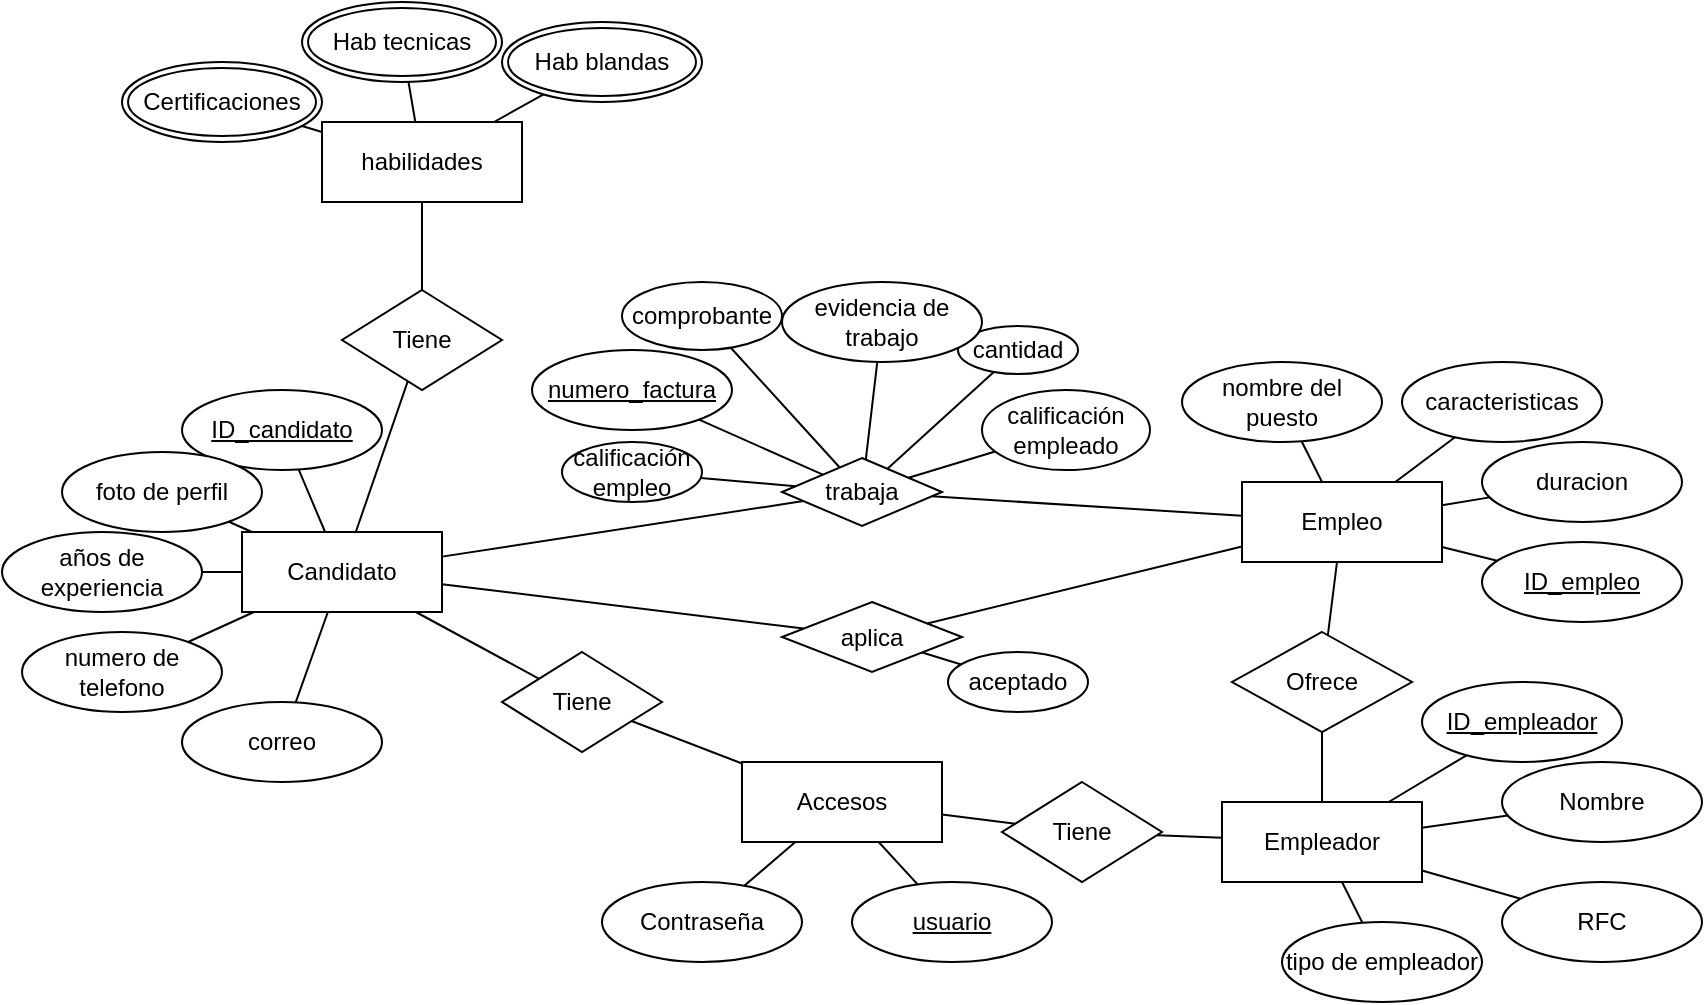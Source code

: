 <mxfile version="21.1.2" type="github">
  <diagram name="Página-1" id="vT6C2PI068epoJccIRs5">
    <mxGraphModel dx="1763" dy="749" grid="1" gridSize="10" guides="1" tooltips="1" connect="1" arrows="1" fold="1" page="1" pageScale="1" pageWidth="1169" pageHeight="827" math="0" shadow="0">
      <root>
        <mxCell id="0" />
        <mxCell id="1" parent="0" />
        <mxCell id="R1lPGfA7pthubSJhBOLm-3" value="Candidato" style="whiteSpace=wrap;html=1;align=center;" parent="1" vertex="1">
          <mxGeometry x="-980" y="485" width="100" height="40" as="geometry" />
        </mxCell>
        <mxCell id="R1lPGfA7pthubSJhBOLm-4" value="Empleo" style="whiteSpace=wrap;html=1;align=center;" parent="1" vertex="1">
          <mxGeometry x="-480" y="460" width="100" height="40" as="geometry" />
        </mxCell>
        <mxCell id="R1lPGfA7pthubSJhBOLm-6" value="Empleador" style="whiteSpace=wrap;html=1;align=center;" parent="1" vertex="1">
          <mxGeometry x="-490" y="620" width="100" height="40" as="geometry" />
        </mxCell>
        <mxCell id="R1lPGfA7pthubSJhBOLm-10" value="RFC" style="ellipse;whiteSpace=wrap;html=1;align=center;" parent="1" vertex="1">
          <mxGeometry x="-350" y="660" width="100" height="40" as="geometry" />
        </mxCell>
        <mxCell id="R1lPGfA7pthubSJhBOLm-11" value="Nombre" style="ellipse;whiteSpace=wrap;html=1;align=center;" parent="1" vertex="1">
          <mxGeometry x="-350" y="600" width="100" height="40" as="geometry" />
        </mxCell>
        <mxCell id="h0BoNwNPt8mU9W3nCbxn-2" value="ID_candidato" style="ellipse;whiteSpace=wrap;html=1;align=center;fontStyle=4;" vertex="1" parent="1">
          <mxGeometry x="-1010" y="414" width="100" height="40" as="geometry" />
        </mxCell>
        <mxCell id="h0BoNwNPt8mU9W3nCbxn-3" value="ID_empleador" style="ellipse;whiteSpace=wrap;html=1;align=center;fontStyle=4;" vertex="1" parent="1">
          <mxGeometry x="-390" y="560" width="100" height="40" as="geometry" />
        </mxCell>
        <mxCell id="h0BoNwNPt8mU9W3nCbxn-4" value="ID_empleo" style="ellipse;whiteSpace=wrap;html=1;align=center;fontStyle=4;" vertex="1" parent="1">
          <mxGeometry x="-360" y="490" width="100" height="40" as="geometry" />
        </mxCell>
        <mxCell id="h0BoNwNPt8mU9W3nCbxn-5" value="caracteristicas" style="ellipse;whiteSpace=wrap;html=1;align=center;" vertex="1" parent="1">
          <mxGeometry x="-400" y="400" width="100" height="40" as="geometry" />
        </mxCell>
        <mxCell id="h0BoNwNPt8mU9W3nCbxn-7" value="cantidad" style="ellipse;whiteSpace=wrap;html=1;align=center;" vertex="1" parent="1">
          <mxGeometry x="-622" y="382" width="60" height="24" as="geometry" />
        </mxCell>
        <mxCell id="h0BoNwNPt8mU9W3nCbxn-8" value="numero_factura" style="ellipse;whiteSpace=wrap;html=1;align=center;fontStyle=4;" vertex="1" parent="1">
          <mxGeometry x="-835" y="394" width="100" height="40" as="geometry" />
        </mxCell>
        <mxCell id="h0BoNwNPt8mU9W3nCbxn-9" value="años de experiencia" style="ellipse;whiteSpace=wrap;html=1;align=center;" vertex="1" parent="1">
          <mxGeometry x="-1100" y="485" width="100" height="40" as="geometry" />
        </mxCell>
        <mxCell id="h0BoNwNPt8mU9W3nCbxn-10" value="numero de telefono" style="ellipse;whiteSpace=wrap;html=1;align=center;" vertex="1" parent="1">
          <mxGeometry x="-1090" y="535" width="100" height="40" as="geometry" />
        </mxCell>
        <mxCell id="h0BoNwNPt8mU9W3nCbxn-11" value="correo" style="ellipse;whiteSpace=wrap;html=1;align=center;" vertex="1" parent="1">
          <mxGeometry x="-1010" y="570" width="100" height="40" as="geometry" />
        </mxCell>
        <mxCell id="h0BoNwNPt8mU9W3nCbxn-12" value="foto de perfil" style="ellipse;whiteSpace=wrap;html=1;align=center;" vertex="1" parent="1">
          <mxGeometry x="-1070" y="445" width="100" height="40" as="geometry" />
        </mxCell>
        <mxCell id="h0BoNwNPt8mU9W3nCbxn-13" value="comprobante" style="ellipse;whiteSpace=wrap;html=1;align=center;" vertex="1" parent="1">
          <mxGeometry x="-790" y="360" width="80" height="34" as="geometry" />
        </mxCell>
        <mxCell id="h0BoNwNPt8mU9W3nCbxn-14" value="duracion" style="ellipse;whiteSpace=wrap;html=1;align=center;" vertex="1" parent="1">
          <mxGeometry x="-360" y="440" width="100" height="40" as="geometry" />
        </mxCell>
        <mxCell id="h0BoNwNPt8mU9W3nCbxn-15" value="nombre del puesto" style="ellipse;whiteSpace=wrap;html=1;align=center;" vertex="1" parent="1">
          <mxGeometry x="-510" y="400" width="100" height="40" as="geometry" />
        </mxCell>
        <mxCell id="h0BoNwNPt8mU9W3nCbxn-16" value="Accesos" style="whiteSpace=wrap;html=1;align=center;" vertex="1" parent="1">
          <mxGeometry x="-730" y="600" width="100" height="40" as="geometry" />
        </mxCell>
        <mxCell id="h0BoNwNPt8mU9W3nCbxn-17" value="Contraseña" style="ellipse;whiteSpace=wrap;html=1;align=center;" vertex="1" parent="1">
          <mxGeometry x="-800" y="660" width="100" height="40" as="geometry" />
        </mxCell>
        <mxCell id="h0BoNwNPt8mU9W3nCbxn-19" value="usuario" style="ellipse;whiteSpace=wrap;html=1;align=center;fontStyle=4;" vertex="1" parent="1">
          <mxGeometry x="-675" y="660" width="100" height="40" as="geometry" />
        </mxCell>
        <mxCell id="h0BoNwNPt8mU9W3nCbxn-20" value="habilidades" style="whiteSpace=wrap;html=1;align=center;" vertex="1" parent="1">
          <mxGeometry x="-940" y="280" width="100" height="40" as="geometry" />
        </mxCell>
        <mxCell id="h0BoNwNPt8mU9W3nCbxn-21" value="Certificaciones" style="ellipse;shape=doubleEllipse;margin=3;whiteSpace=wrap;html=1;align=center;" vertex="1" parent="1">
          <mxGeometry x="-1040" y="250" width="100" height="40" as="geometry" />
        </mxCell>
        <mxCell id="h0BoNwNPt8mU9W3nCbxn-22" value="Hab tecnicas" style="ellipse;shape=doubleEllipse;margin=3;whiteSpace=wrap;html=1;align=center;" vertex="1" parent="1">
          <mxGeometry x="-950" y="220" width="100" height="40" as="geometry" />
        </mxCell>
        <mxCell id="h0BoNwNPt8mU9W3nCbxn-23" value="Hab blandas" style="ellipse;shape=doubleEllipse;margin=3;whiteSpace=wrap;html=1;align=center;" vertex="1" parent="1">
          <mxGeometry x="-850" y="230" width="100" height="40" as="geometry" />
        </mxCell>
        <mxCell id="h0BoNwNPt8mU9W3nCbxn-24" value="tipo de empleador" style="ellipse;whiteSpace=wrap;html=1;align=center;" vertex="1" parent="1">
          <mxGeometry x="-460" y="680" width="100" height="40" as="geometry" />
        </mxCell>
        <mxCell id="h0BoNwNPt8mU9W3nCbxn-25" value="Tiene" style="shape=rhombus;perimeter=rhombusPerimeter;whiteSpace=wrap;html=1;align=center;" vertex="1" parent="1">
          <mxGeometry x="-930" y="364" width="80" height="50" as="geometry" />
        </mxCell>
        <mxCell id="h0BoNwNPt8mU9W3nCbxn-26" value="" style="endArrow=none;html=1;rounded=0;" edge="1" parent="1" source="h0BoNwNPt8mU9W3nCbxn-25" target="R1lPGfA7pthubSJhBOLm-3">
          <mxGeometry relative="1" as="geometry">
            <mxPoint x="-900" y="420" as="sourcePoint" />
            <mxPoint x="-740" y="420" as="targetPoint" />
          </mxGeometry>
        </mxCell>
        <mxCell id="h0BoNwNPt8mU9W3nCbxn-27" value="" style="endArrow=none;html=1;rounded=0;" edge="1" parent="1" source="h0BoNwNPt8mU9W3nCbxn-25" target="h0BoNwNPt8mU9W3nCbxn-20">
          <mxGeometry relative="1" as="geometry">
            <mxPoint x="-900" y="390" as="sourcePoint" />
            <mxPoint x="-740" y="420" as="targetPoint" />
          </mxGeometry>
        </mxCell>
        <mxCell id="h0BoNwNPt8mU9W3nCbxn-28" value="" style="endArrow=none;html=1;rounded=0;" edge="1" parent="1" source="h0BoNwNPt8mU9W3nCbxn-2" target="R1lPGfA7pthubSJhBOLm-3">
          <mxGeometry relative="1" as="geometry">
            <mxPoint x="-900" y="420" as="sourcePoint" />
            <mxPoint x="-740" y="420" as="targetPoint" />
          </mxGeometry>
        </mxCell>
        <mxCell id="h0BoNwNPt8mU9W3nCbxn-29" value="" style="endArrow=none;html=1;rounded=0;" edge="1" parent="1" source="h0BoNwNPt8mU9W3nCbxn-12" target="R1lPGfA7pthubSJhBOLm-3">
          <mxGeometry relative="1" as="geometry">
            <mxPoint x="-900" y="420" as="sourcePoint" />
            <mxPoint x="-740" y="420" as="targetPoint" />
          </mxGeometry>
        </mxCell>
        <mxCell id="h0BoNwNPt8mU9W3nCbxn-30" value="" style="endArrow=none;html=1;rounded=0;" edge="1" parent="1" source="h0BoNwNPt8mU9W3nCbxn-9" target="R1lPGfA7pthubSJhBOLm-3">
          <mxGeometry relative="1" as="geometry">
            <mxPoint x="-900" y="420" as="sourcePoint" />
            <mxPoint x="-740" y="420" as="targetPoint" />
          </mxGeometry>
        </mxCell>
        <mxCell id="h0BoNwNPt8mU9W3nCbxn-31" value="" style="endArrow=none;html=1;rounded=0;" edge="1" parent="1" source="h0BoNwNPt8mU9W3nCbxn-10" target="R1lPGfA7pthubSJhBOLm-3">
          <mxGeometry relative="1" as="geometry">
            <mxPoint x="-900" y="510" as="sourcePoint" />
            <mxPoint x="-740" y="510" as="targetPoint" />
          </mxGeometry>
        </mxCell>
        <mxCell id="h0BoNwNPt8mU9W3nCbxn-32" value="" style="endArrow=none;html=1;rounded=0;" edge="1" parent="1" source="h0BoNwNPt8mU9W3nCbxn-11" target="R1lPGfA7pthubSJhBOLm-3">
          <mxGeometry relative="1" as="geometry">
            <mxPoint x="-900" y="420" as="sourcePoint" />
            <mxPoint x="-740" y="420" as="targetPoint" />
          </mxGeometry>
        </mxCell>
        <mxCell id="h0BoNwNPt8mU9W3nCbxn-33" value="" style="endArrow=none;html=1;rounded=0;" edge="1" parent="1" source="h0BoNwNPt8mU9W3nCbxn-16" target="h0BoNwNPt8mU9W3nCbxn-17">
          <mxGeometry relative="1" as="geometry">
            <mxPoint x="-860" y="420" as="sourcePoint" />
            <mxPoint x="-700" y="420" as="targetPoint" />
          </mxGeometry>
        </mxCell>
        <mxCell id="h0BoNwNPt8mU9W3nCbxn-34" value="" style="endArrow=none;html=1;rounded=0;" edge="1" parent="1" source="h0BoNwNPt8mU9W3nCbxn-16" target="h0BoNwNPt8mU9W3nCbxn-19">
          <mxGeometry relative="1" as="geometry">
            <mxPoint x="-680" y="610" as="sourcePoint" />
            <mxPoint x="-700" y="420" as="targetPoint" />
          </mxGeometry>
        </mxCell>
        <mxCell id="h0BoNwNPt8mU9W3nCbxn-35" value="" style="endArrow=none;html=1;rounded=0;" edge="1" parent="1" source="R1lPGfA7pthubSJhBOLm-3" target="h0BoNwNPt8mU9W3nCbxn-36">
          <mxGeometry relative="1" as="geometry">
            <mxPoint x="-845" y="510" as="sourcePoint" />
            <mxPoint x="-685" y="510" as="targetPoint" />
          </mxGeometry>
        </mxCell>
        <mxCell id="h0BoNwNPt8mU9W3nCbxn-36" value="Tiene" style="shape=rhombus;perimeter=rhombusPerimeter;whiteSpace=wrap;html=1;align=center;" vertex="1" parent="1">
          <mxGeometry x="-850" y="545" width="80" height="50" as="geometry" />
        </mxCell>
        <mxCell id="h0BoNwNPt8mU9W3nCbxn-37" value="" style="endArrow=none;html=1;rounded=0;" edge="1" parent="1" source="h0BoNwNPt8mU9W3nCbxn-36" target="h0BoNwNPt8mU9W3nCbxn-16">
          <mxGeometry relative="1" as="geometry">
            <mxPoint x="-770" y="430" as="sourcePoint" />
            <mxPoint x="-610" y="430" as="targetPoint" />
          </mxGeometry>
        </mxCell>
        <mxCell id="h0BoNwNPt8mU9W3nCbxn-38" value="" style="endArrow=none;html=1;rounded=0;" edge="1" parent="1" source="h0BoNwNPt8mU9W3nCbxn-21" target="h0BoNwNPt8mU9W3nCbxn-20">
          <mxGeometry relative="1" as="geometry">
            <mxPoint x="-770" y="430" as="sourcePoint" />
            <mxPoint x="-610" y="430" as="targetPoint" />
          </mxGeometry>
        </mxCell>
        <mxCell id="h0BoNwNPt8mU9W3nCbxn-39" value="" style="endArrow=none;html=1;rounded=0;" edge="1" parent="1" source="h0BoNwNPt8mU9W3nCbxn-22" target="h0BoNwNPt8mU9W3nCbxn-20">
          <mxGeometry relative="1" as="geometry">
            <mxPoint x="-990" y="340" as="sourcePoint" />
            <mxPoint x="-830" y="340" as="targetPoint" />
          </mxGeometry>
        </mxCell>
        <mxCell id="h0BoNwNPt8mU9W3nCbxn-40" value="" style="endArrow=none;html=1;rounded=0;" edge="1" parent="1" source="h0BoNwNPt8mU9W3nCbxn-20" target="h0BoNwNPt8mU9W3nCbxn-23">
          <mxGeometry relative="1" as="geometry">
            <mxPoint x="-990" y="340" as="sourcePoint" />
            <mxPoint x="-830" y="340" as="targetPoint" />
          </mxGeometry>
        </mxCell>
        <mxCell id="h0BoNwNPt8mU9W3nCbxn-41" value="" style="endArrow=none;html=1;rounded=0;" edge="1" parent="1" source="h0BoNwNPt8mU9W3nCbxn-71" target="R1lPGfA7pthubSJhBOLm-6">
          <mxGeometry relative="1" as="geometry">
            <mxPoint x="-590" y="520" as="sourcePoint" />
            <mxPoint x="-430" y="520" as="targetPoint" />
          </mxGeometry>
        </mxCell>
        <mxCell id="h0BoNwNPt8mU9W3nCbxn-42" value="" style="endArrow=none;html=1;rounded=0;" edge="1" parent="1" source="R1lPGfA7pthubSJhBOLm-6" target="h0BoNwNPt8mU9W3nCbxn-3">
          <mxGeometry relative="1" as="geometry">
            <mxPoint x="-550" y="660" as="sourcePoint" />
            <mxPoint x="-390" y="660" as="targetPoint" />
          </mxGeometry>
        </mxCell>
        <mxCell id="h0BoNwNPt8mU9W3nCbxn-43" value="" style="endArrow=none;html=1;rounded=0;" edge="1" parent="1" source="R1lPGfA7pthubSJhBOLm-6" target="R1lPGfA7pthubSJhBOLm-11">
          <mxGeometry relative="1" as="geometry">
            <mxPoint x="-550" y="660" as="sourcePoint" />
            <mxPoint x="-390" y="660" as="targetPoint" />
          </mxGeometry>
        </mxCell>
        <mxCell id="h0BoNwNPt8mU9W3nCbxn-44" value="" style="endArrow=none;html=1;rounded=0;" edge="1" parent="1" source="R1lPGfA7pthubSJhBOLm-6" target="R1lPGfA7pthubSJhBOLm-10">
          <mxGeometry relative="1" as="geometry">
            <mxPoint x="-550" y="660" as="sourcePoint" />
            <mxPoint x="-390" y="660" as="targetPoint" />
          </mxGeometry>
        </mxCell>
        <mxCell id="h0BoNwNPt8mU9W3nCbxn-45" value="" style="endArrow=none;html=1;rounded=0;" edge="1" parent="1" source="R1lPGfA7pthubSJhBOLm-6" target="h0BoNwNPt8mU9W3nCbxn-24">
          <mxGeometry relative="1" as="geometry">
            <mxPoint x="-550" y="660" as="sourcePoint" />
            <mxPoint x="-390" y="660" as="targetPoint" />
          </mxGeometry>
        </mxCell>
        <mxCell id="h0BoNwNPt8mU9W3nCbxn-48" value="Ofrece" style="shape=rhombus;perimeter=rhombusPerimeter;whiteSpace=wrap;html=1;align=center;" vertex="1" parent="1">
          <mxGeometry x="-485" y="535" width="90" height="50" as="geometry" />
        </mxCell>
        <mxCell id="h0BoNwNPt8mU9W3nCbxn-49" value="trabaja" style="shape=rhombus;perimeter=rhombusPerimeter;whiteSpace=wrap;html=1;align=center;" vertex="1" parent="1">
          <mxGeometry x="-710" y="448" width="80" height="34" as="geometry" />
        </mxCell>
        <mxCell id="h0BoNwNPt8mU9W3nCbxn-50" value="aplica" style="shape=rhombus;perimeter=rhombusPerimeter;whiteSpace=wrap;html=1;align=center;" vertex="1" parent="1">
          <mxGeometry x="-710" y="520" width="90" height="35" as="geometry" />
        </mxCell>
        <mxCell id="h0BoNwNPt8mU9W3nCbxn-51" value="" style="endArrow=none;html=1;rounded=0;" edge="1" parent="1" source="R1lPGfA7pthubSJhBOLm-3" target="h0BoNwNPt8mU9W3nCbxn-50">
          <mxGeometry relative="1" as="geometry">
            <mxPoint x="-770" y="460" as="sourcePoint" />
            <mxPoint x="-610" y="460" as="targetPoint" />
          </mxGeometry>
        </mxCell>
        <mxCell id="h0BoNwNPt8mU9W3nCbxn-52" value="" style="endArrow=none;html=1;rounded=0;" edge="1" parent="1" source="h0BoNwNPt8mU9W3nCbxn-50" target="R1lPGfA7pthubSJhBOLm-4">
          <mxGeometry relative="1" as="geometry">
            <mxPoint x="-710" y="540" as="sourcePoint" />
            <mxPoint x="-550" y="540" as="targetPoint" />
          </mxGeometry>
        </mxCell>
        <mxCell id="h0BoNwNPt8mU9W3nCbxn-54" value="calificación empleo" style="ellipse;whiteSpace=wrap;html=1;align=center;" vertex="1" parent="1">
          <mxGeometry x="-820" y="440" width="70" height="30" as="geometry" />
        </mxCell>
        <mxCell id="h0BoNwNPt8mU9W3nCbxn-55" value="calificación empleado" style="ellipse;whiteSpace=wrap;html=1;align=center;" vertex="1" parent="1">
          <mxGeometry x="-610" y="414" width="84" height="40" as="geometry" />
        </mxCell>
        <mxCell id="h0BoNwNPt8mU9W3nCbxn-56" value="" style="endArrow=none;html=1;rounded=0;" edge="1" parent="1" source="h0BoNwNPt8mU9W3nCbxn-15" target="R1lPGfA7pthubSJhBOLm-4">
          <mxGeometry relative="1" as="geometry">
            <mxPoint x="-620" y="500" as="sourcePoint" />
            <mxPoint x="-460" y="500" as="targetPoint" />
          </mxGeometry>
        </mxCell>
        <mxCell id="h0BoNwNPt8mU9W3nCbxn-57" value="" style="endArrow=none;html=1;rounded=0;" edge="1" parent="1" source="R1lPGfA7pthubSJhBOLm-4" target="h0BoNwNPt8mU9W3nCbxn-5">
          <mxGeometry relative="1" as="geometry">
            <mxPoint x="-570" y="500" as="sourcePoint" />
            <mxPoint x="-410" y="500" as="targetPoint" />
          </mxGeometry>
        </mxCell>
        <mxCell id="h0BoNwNPt8mU9W3nCbxn-58" value="" style="endArrow=none;html=1;rounded=0;" edge="1" parent="1" source="R1lPGfA7pthubSJhBOLm-4" target="h0BoNwNPt8mU9W3nCbxn-14">
          <mxGeometry relative="1" as="geometry">
            <mxPoint x="-570" y="500" as="sourcePoint" />
            <mxPoint x="-410" y="500" as="targetPoint" />
          </mxGeometry>
        </mxCell>
        <mxCell id="h0BoNwNPt8mU9W3nCbxn-59" value="" style="endArrow=none;html=1;rounded=0;" edge="1" parent="1" source="R1lPGfA7pthubSJhBOLm-4" target="h0BoNwNPt8mU9W3nCbxn-4">
          <mxGeometry relative="1" as="geometry">
            <mxPoint x="-570" y="500" as="sourcePoint" />
            <mxPoint x="-410" y="500" as="targetPoint" />
          </mxGeometry>
        </mxCell>
        <mxCell id="h0BoNwNPt8mU9W3nCbxn-60" value="" style="endArrow=none;html=1;rounded=0;" edge="1" parent="1" source="R1lPGfA7pthubSJhBOLm-4" target="h0BoNwNPt8mU9W3nCbxn-48">
          <mxGeometry relative="1" as="geometry">
            <mxPoint x="-540" y="500" as="sourcePoint" />
            <mxPoint x="-380" y="500" as="targetPoint" />
          </mxGeometry>
        </mxCell>
        <mxCell id="h0BoNwNPt8mU9W3nCbxn-61" value="" style="endArrow=none;html=1;rounded=0;" edge="1" parent="1" source="h0BoNwNPt8mU9W3nCbxn-48" target="R1lPGfA7pthubSJhBOLm-6">
          <mxGeometry relative="1" as="geometry">
            <mxPoint x="-540" y="500" as="sourcePoint" />
            <mxPoint x="-380" y="500" as="targetPoint" />
          </mxGeometry>
        </mxCell>
        <mxCell id="h0BoNwNPt8mU9W3nCbxn-62" value="" style="endArrow=none;html=1;rounded=0;" edge="1" parent="1" source="h0BoNwNPt8mU9W3nCbxn-54" target="h0BoNwNPt8mU9W3nCbxn-49">
          <mxGeometry relative="1" as="geometry">
            <mxPoint x="-860" y="470" as="sourcePoint" />
            <mxPoint x="-700" y="470" as="targetPoint" />
          </mxGeometry>
        </mxCell>
        <mxCell id="h0BoNwNPt8mU9W3nCbxn-63" value="" style="endArrow=none;html=1;rounded=0;" edge="1" parent="1" source="h0BoNwNPt8mU9W3nCbxn-8" target="h0BoNwNPt8mU9W3nCbxn-49">
          <mxGeometry relative="1" as="geometry">
            <mxPoint x="-860" y="470" as="sourcePoint" />
            <mxPoint x="-700" y="470" as="targetPoint" />
          </mxGeometry>
        </mxCell>
        <mxCell id="h0BoNwNPt8mU9W3nCbxn-64" value="" style="endArrow=none;html=1;rounded=0;" edge="1" parent="1" source="h0BoNwNPt8mU9W3nCbxn-13" target="h0BoNwNPt8mU9W3nCbxn-49">
          <mxGeometry relative="1" as="geometry">
            <mxPoint x="-860" y="470" as="sourcePoint" />
            <mxPoint x="-700" y="470" as="targetPoint" />
          </mxGeometry>
        </mxCell>
        <mxCell id="h0BoNwNPt8mU9W3nCbxn-65" value="" style="endArrow=none;html=1;rounded=0;" edge="1" parent="1" source="h0BoNwNPt8mU9W3nCbxn-7" target="h0BoNwNPt8mU9W3nCbxn-49">
          <mxGeometry relative="1" as="geometry">
            <mxPoint x="-860" y="470" as="sourcePoint" />
            <mxPoint x="-700" y="470" as="targetPoint" />
          </mxGeometry>
        </mxCell>
        <mxCell id="h0BoNwNPt8mU9W3nCbxn-66" value="" style="endArrow=none;html=1;rounded=0;" edge="1" parent="1" source="h0BoNwNPt8mU9W3nCbxn-49" target="h0BoNwNPt8mU9W3nCbxn-55">
          <mxGeometry relative="1" as="geometry">
            <mxPoint x="-860" y="470" as="sourcePoint" />
            <mxPoint x="-700" y="470" as="targetPoint" />
          </mxGeometry>
        </mxCell>
        <mxCell id="h0BoNwNPt8mU9W3nCbxn-67" value="" style="endArrow=none;html=1;rounded=0;" edge="1" parent="1" source="R1lPGfA7pthubSJhBOLm-3" target="h0BoNwNPt8mU9W3nCbxn-49">
          <mxGeometry relative="1" as="geometry">
            <mxPoint x="-700" y="460" as="sourcePoint" />
            <mxPoint x="-540" y="460" as="targetPoint" />
          </mxGeometry>
        </mxCell>
        <mxCell id="h0BoNwNPt8mU9W3nCbxn-68" value="" style="endArrow=none;html=1;rounded=0;" edge="1" parent="1" source="h0BoNwNPt8mU9W3nCbxn-49" target="R1lPGfA7pthubSJhBOLm-4">
          <mxGeometry relative="1" as="geometry">
            <mxPoint x="-700" y="460" as="sourcePoint" />
            <mxPoint x="-540" y="460" as="targetPoint" />
          </mxGeometry>
        </mxCell>
        <mxCell id="h0BoNwNPt8mU9W3nCbxn-72" value="" style="endArrow=none;html=1;rounded=0;" edge="1" parent="1" source="h0BoNwNPt8mU9W3nCbxn-16" target="h0BoNwNPt8mU9W3nCbxn-71">
          <mxGeometry relative="1" as="geometry">
            <mxPoint x="-630" y="624" as="sourcePoint" />
            <mxPoint x="-490" y="636" as="targetPoint" />
          </mxGeometry>
        </mxCell>
        <mxCell id="h0BoNwNPt8mU9W3nCbxn-71" value="Tiene" style="shape=rhombus;perimeter=rhombusPerimeter;whiteSpace=wrap;html=1;align=center;" vertex="1" parent="1">
          <mxGeometry x="-600" y="610" width="80" height="50" as="geometry" />
        </mxCell>
        <mxCell id="h0BoNwNPt8mU9W3nCbxn-73" value="aceptado" style="ellipse;whiteSpace=wrap;html=1;align=center;" vertex="1" parent="1">
          <mxGeometry x="-627" y="545" width="70" height="30" as="geometry" />
        </mxCell>
        <mxCell id="h0BoNwNPt8mU9W3nCbxn-74" value="" style="endArrow=none;html=1;rounded=0;" edge="1" parent="1" source="h0BoNwNPt8mU9W3nCbxn-50" target="h0BoNwNPt8mU9W3nCbxn-73">
          <mxGeometry relative="1" as="geometry">
            <mxPoint x="-680" y="500" as="sourcePoint" />
            <mxPoint x="-520" y="500" as="targetPoint" />
          </mxGeometry>
        </mxCell>
        <mxCell id="h0BoNwNPt8mU9W3nCbxn-77" value="evidencia de trabajo" style="ellipse;whiteSpace=wrap;html=1;align=center;" vertex="1" parent="1">
          <mxGeometry x="-710" y="360" width="100" height="40" as="geometry" />
        </mxCell>
        <mxCell id="h0BoNwNPt8mU9W3nCbxn-78" value="" style="endArrow=none;html=1;rounded=0;" edge="1" parent="1" source="h0BoNwNPt8mU9W3nCbxn-49" target="h0BoNwNPt8mU9W3nCbxn-77">
          <mxGeometry relative="1" as="geometry">
            <mxPoint x="-820" y="580" as="sourcePoint" />
            <mxPoint x="-660" y="580" as="targetPoint" />
          </mxGeometry>
        </mxCell>
      </root>
    </mxGraphModel>
  </diagram>
</mxfile>
